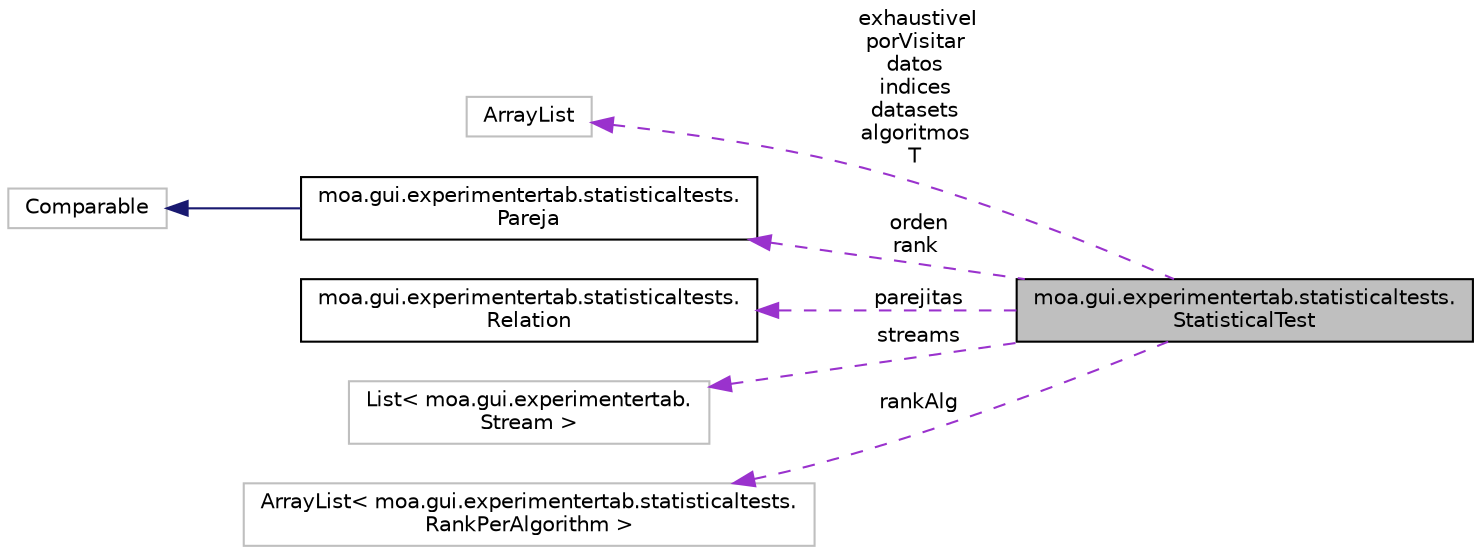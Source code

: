 digraph "moa.gui.experimentertab.statisticaltests.StatisticalTest"
{
 // LATEX_PDF_SIZE
  edge [fontname="Helvetica",fontsize="10",labelfontname="Helvetica",labelfontsize="10"];
  node [fontname="Helvetica",fontsize="10",shape=record];
  rankdir="LR";
  Node1 [label="moa.gui.experimentertab.statisticaltests.\lStatisticalTest",height=0.2,width=0.4,color="black", fillcolor="grey75", style="filled", fontcolor="black",tooltip=" "];
  Node2 -> Node1 [dir="back",color="darkorchid3",fontsize="10",style="dashed",label=" exhaustiveI\nporVisitar\ndatos\nindices\ndatasets\nalgoritmos\nT" ];
  Node2 [label="ArrayList",height=0.2,width=0.4,color="grey75", fillcolor="white", style="filled",tooltip=" "];
  Node3 -> Node1 [dir="back",color="darkorchid3",fontsize="10",style="dashed",label=" orden\nrank" ];
  Node3 [label="moa.gui.experimentertab.statisticaltests.\lPareja",height=0.2,width=0.4,color="black", fillcolor="white", style="filled",URL="$classmoa_1_1gui_1_1experimentertab_1_1statisticaltests_1_1_pareja.html",tooltip=" "];
  Node4 -> Node3 [dir="back",color="midnightblue",fontsize="10",style="solid"];
  Node4 [label="Comparable",height=0.2,width=0.4,color="grey75", fillcolor="white", style="filled",tooltip=" "];
  Node5 -> Node1 [dir="back",color="darkorchid3",fontsize="10",style="dashed",label=" parejitas" ];
  Node5 [label="moa.gui.experimentertab.statisticaltests.\lRelation",height=0.2,width=0.4,color="black", fillcolor="white", style="filled",URL="$classmoa_1_1gui_1_1experimentertab_1_1statisticaltests_1_1_relation.html",tooltip=" "];
  Node6 -> Node1 [dir="back",color="darkorchid3",fontsize="10",style="dashed",label=" streams" ];
  Node6 [label="List\< moa.gui.experimentertab.\lStream \>",height=0.2,width=0.4,color="grey75", fillcolor="white", style="filled",tooltip=" "];
  Node7 -> Node1 [dir="back",color="darkorchid3",fontsize="10",style="dashed",label=" rankAlg" ];
  Node7 [label="ArrayList\< moa.gui.experimentertab.statisticaltests.\lRankPerAlgorithm \>",height=0.2,width=0.4,color="grey75", fillcolor="white", style="filled",tooltip=" "];
}

